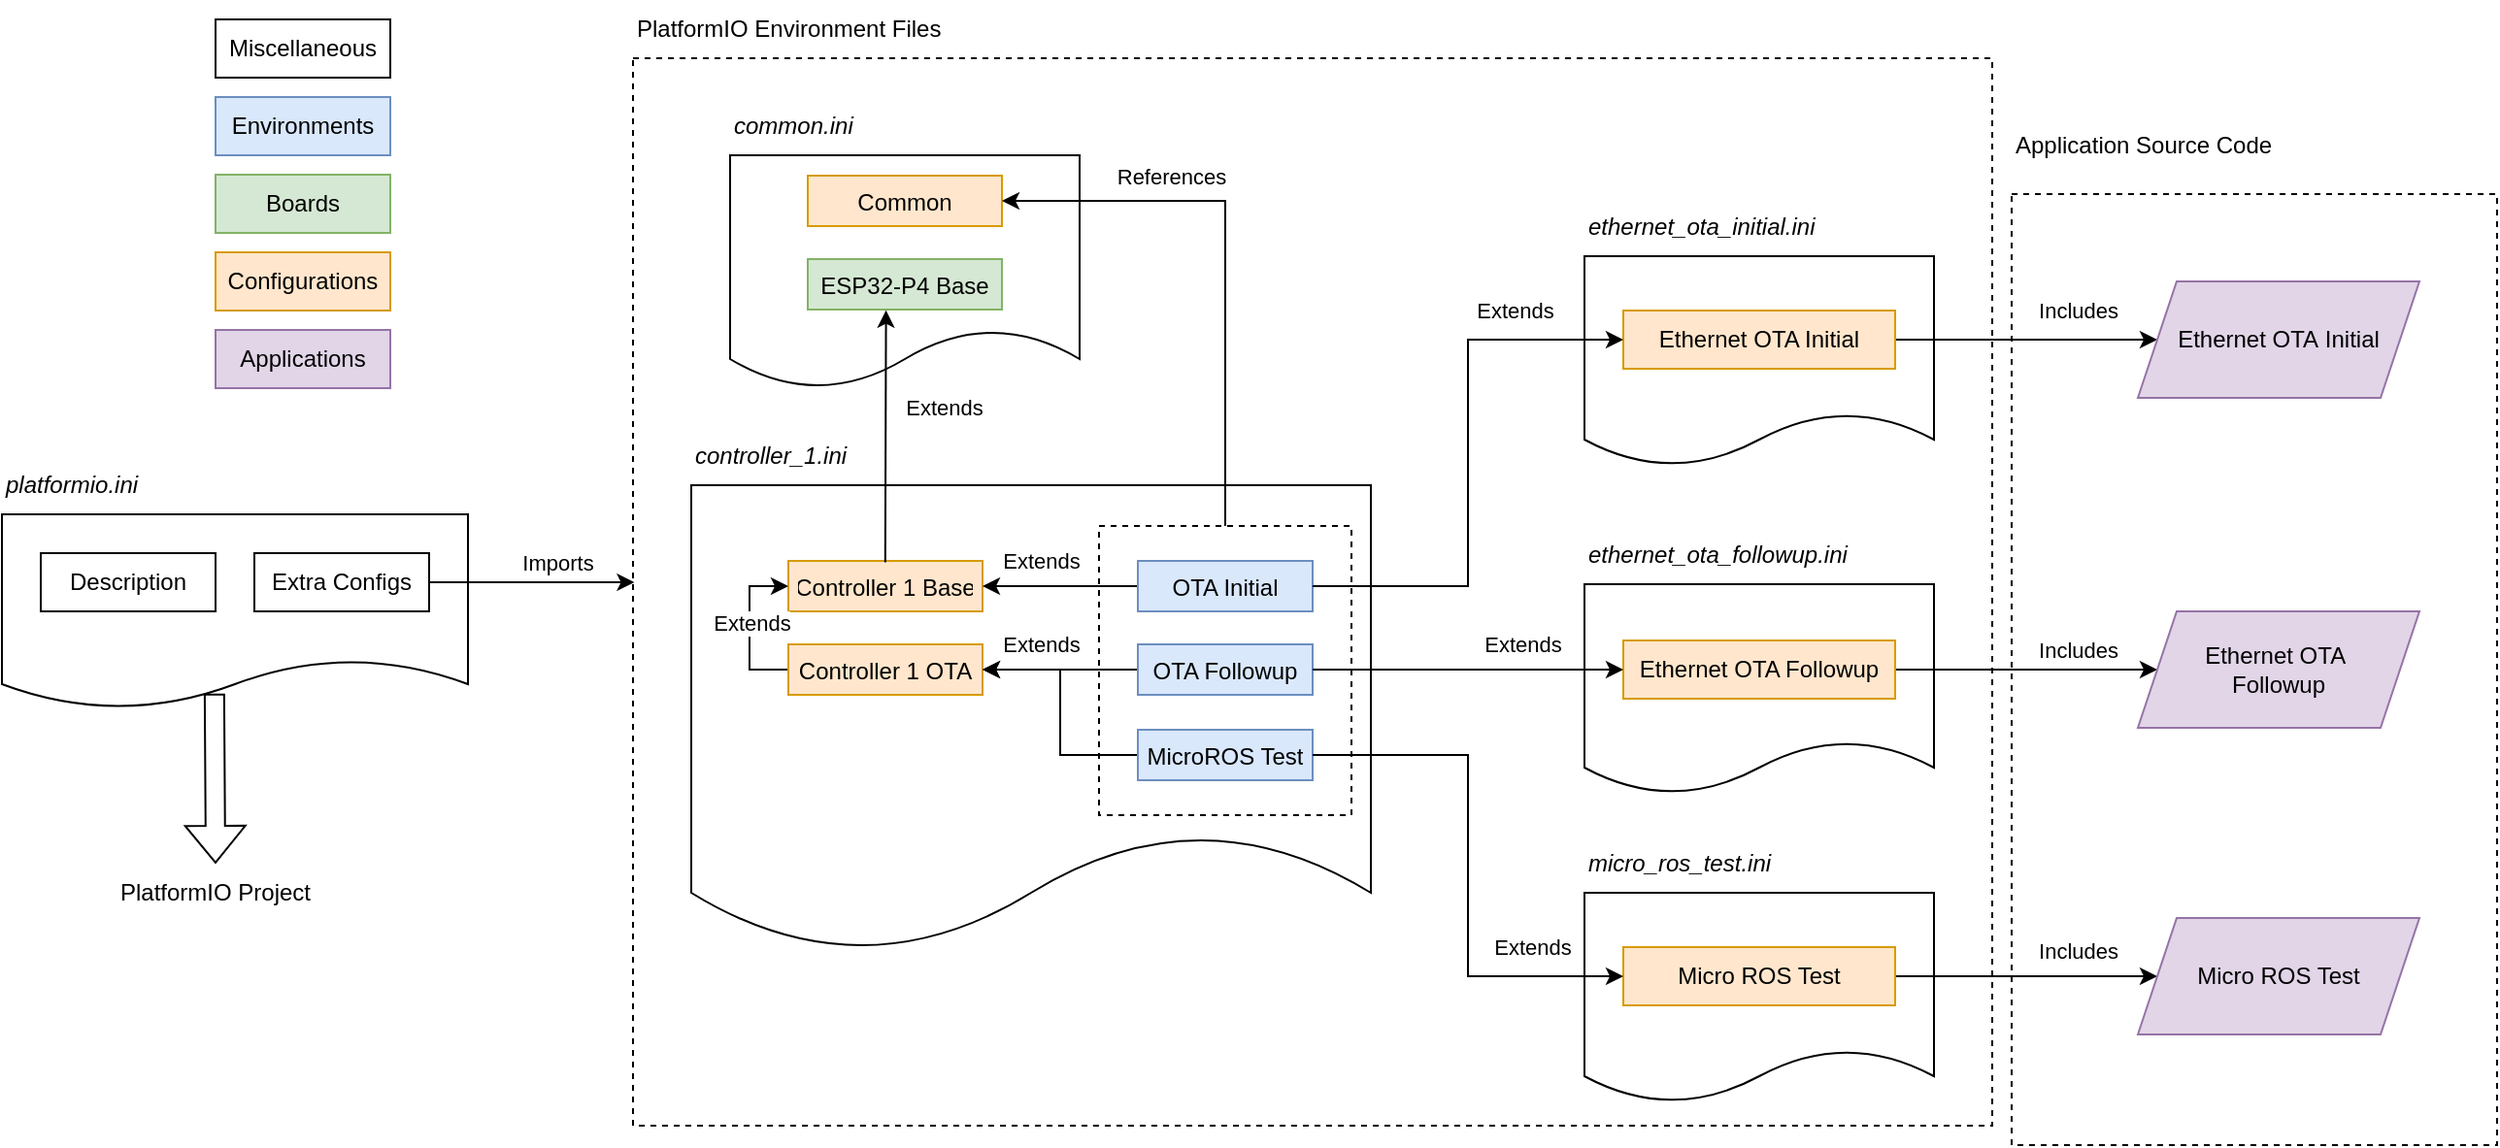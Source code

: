 <mxfile version="24.2.5" type="device">
  <diagram id="C5RBs43oDa-KdzZeNtuy" name="Page-1">
    <mxGraphModel dx="1562" dy="909" grid="1" gridSize="10" guides="1" tooltips="1" connect="1" arrows="1" fold="1" page="1" pageScale="1" pageWidth="1600" pageHeight="900" math="0" shadow="0">
      <root>
        <mxCell id="WIyWlLk6GJQsqaUBKTNV-0" />
        <mxCell id="WIyWlLk6GJQsqaUBKTNV-1" parent="WIyWlLk6GJQsqaUBKTNV-0" />
        <mxCell id="8PWBaJQ2w47DuJXOB8TB-170" value="" style="rounded=0;whiteSpace=wrap;html=1;fillColor=none;dashed=1;" parent="WIyWlLk6GJQsqaUBKTNV-1" vertex="1">
          <mxGeometry x="480" y="190" width="700" height="550" as="geometry" />
        </mxCell>
        <mxCell id="8PWBaJQ2w47DuJXOB8TB-177" value="" style="rounded=0;whiteSpace=wrap;html=1;fillColor=none;dashed=1;" parent="WIyWlLk6GJQsqaUBKTNV-1" vertex="1">
          <mxGeometry x="1190" y="260" width="250" height="490" as="geometry" />
        </mxCell>
        <mxCell id="8PWBaJQ2w47DuJXOB8TB-67" value="Environments" style="rounded=0;whiteSpace=wrap;html=1;fillColor=#dae8fc;strokeColor=#6c8ebf;" parent="WIyWlLk6GJQsqaUBKTNV-1" vertex="1">
          <mxGeometry x="265" y="210" width="90" height="30" as="geometry" />
        </mxCell>
        <mxCell id="8PWBaJQ2w47DuJXOB8TB-68" value="Boards" style="rounded=0;whiteSpace=wrap;html=1;fillColor=#d5e8d4;strokeColor=#82b366;" parent="WIyWlLk6GJQsqaUBKTNV-1" vertex="1">
          <mxGeometry x="265" y="250" width="90" height="30" as="geometry" />
        </mxCell>
        <mxCell id="8PWBaJQ2w47DuJXOB8TB-69" value="Configurations" style="rounded=0;whiteSpace=wrap;html=1;fillColor=#ffe6cc;strokeColor=#d79b00;" parent="WIyWlLk6GJQsqaUBKTNV-1" vertex="1">
          <mxGeometry x="265" y="290" width="90" height="30" as="geometry" />
        </mxCell>
        <mxCell id="8PWBaJQ2w47DuJXOB8TB-70" value="Miscellaneous" style="rounded=0;whiteSpace=wrap;html=1;" parent="WIyWlLk6GJQsqaUBKTNV-1" vertex="1">
          <mxGeometry x="265" y="170" width="90" height="30" as="geometry" />
        </mxCell>
        <mxCell id="8PWBaJQ2w47DuJXOB8TB-93" value="" style="shape=document;whiteSpace=wrap;html=1;boundedLbl=1;size=0.25;" parent="WIyWlLk6GJQsqaUBKTNV-1" vertex="1">
          <mxGeometry x="510" y="410" width="350" height="240" as="geometry" />
        </mxCell>
        <mxCell id="8PWBaJQ2w47DuJXOB8TB-94" value="Controller 1 Base" style="text;align=center;verticalAlign=top;spacingLeft=4;spacingRight=4;overflow=hidden;rotatable=0;points=[[0,0.5],[1,0.5]];portConstraint=eastwest;fillColor=#ffe6cc;strokeColor=#d79b00;" parent="WIyWlLk6GJQsqaUBKTNV-1" vertex="1">
          <mxGeometry x="560" y="449" width="100" height="26" as="geometry" />
        </mxCell>
        <mxCell id="8PWBaJQ2w47DuJXOB8TB-96" style="edgeStyle=orthogonalEdgeStyle;rounded=0;orthogonalLoop=1;jettySize=auto;html=1;exitX=0;exitY=0.5;exitDx=0;exitDy=0;entryX=0;entryY=0.5;entryDx=0;entryDy=0;" parent="WIyWlLk6GJQsqaUBKTNV-1" source="8PWBaJQ2w47DuJXOB8TB-95" target="8PWBaJQ2w47DuJXOB8TB-94" edge="1">
          <mxGeometry relative="1" as="geometry" />
        </mxCell>
        <mxCell id="8PWBaJQ2w47DuJXOB8TB-97" value="Extends" style="edgeLabel;html=1;align=center;verticalAlign=middle;resizable=0;points=[];" parent="8PWBaJQ2w47DuJXOB8TB-96" vertex="1" connectable="0">
          <mxGeometry x="0.072" y="-1" relative="1" as="geometry">
            <mxPoint as="offset" />
          </mxGeometry>
        </mxCell>
        <mxCell id="8PWBaJQ2w47DuJXOB8TB-95" value="Controller 1 OTA" style="text;align=center;verticalAlign=top;spacingLeft=4;spacingRight=4;overflow=hidden;rotatable=0;points=[[0,0.5],[1,0.5]];portConstraint=eastwest;fillColor=#ffe6cc;strokeColor=#d79b00;" parent="WIyWlLk6GJQsqaUBKTNV-1" vertex="1">
          <mxGeometry x="560" y="492" width="100" height="26" as="geometry" />
        </mxCell>
        <mxCell id="8PWBaJQ2w47DuJXOB8TB-100" style="edgeStyle=orthogonalEdgeStyle;rounded=0;orthogonalLoop=1;jettySize=auto;html=1;exitX=0;exitY=0.5;exitDx=0;exitDy=0;entryX=1;entryY=0.5;entryDx=0;entryDy=0;" parent="WIyWlLk6GJQsqaUBKTNV-1" source="8PWBaJQ2w47DuJXOB8TB-98" target="8PWBaJQ2w47DuJXOB8TB-95" edge="1">
          <mxGeometry relative="1" as="geometry" />
        </mxCell>
        <mxCell id="8PWBaJQ2w47DuJXOB8TB-98" value="MicroROS Test" style="text;align=center;verticalAlign=top;spacingLeft=4;spacingRight=4;overflow=hidden;rotatable=0;points=[[0,0.5],[1,0.5]];portConstraint=eastwest;fillColor=#dae8fc;strokeColor=#6c8ebf;" parent="WIyWlLk6GJQsqaUBKTNV-1" vertex="1">
          <mxGeometry x="740" y="536" width="90" height="26" as="geometry" />
        </mxCell>
        <mxCell id="8PWBaJQ2w47DuJXOB8TB-101" style="edgeStyle=orthogonalEdgeStyle;rounded=0;orthogonalLoop=1;jettySize=auto;html=1;exitX=0;exitY=0.5;exitDx=0;exitDy=0;entryX=1;entryY=0.5;entryDx=0;entryDy=0;" parent="WIyWlLk6GJQsqaUBKTNV-1" source="8PWBaJQ2w47DuJXOB8TB-99" target="8PWBaJQ2w47DuJXOB8TB-95" edge="1">
          <mxGeometry relative="1" as="geometry" />
        </mxCell>
        <mxCell id="8PWBaJQ2w47DuJXOB8TB-102" value="Extends" style="edgeLabel;html=1;align=center;verticalAlign=middle;resizable=0;points=[];" parent="8PWBaJQ2w47DuJXOB8TB-101" vertex="1" connectable="0">
          <mxGeometry x="0.232" y="-2" relative="1" as="geometry">
            <mxPoint x="-1" y="-11" as="offset" />
          </mxGeometry>
        </mxCell>
        <mxCell id="8PWBaJQ2w47DuJXOB8TB-99" value="OTA Followup" style="text;align=center;verticalAlign=top;spacingLeft=4;spacingRight=4;overflow=hidden;rotatable=0;points=[[0,0.5],[1,0.5]];portConstraint=eastwest;fillColor=#dae8fc;strokeColor=#6c8ebf;" parent="WIyWlLk6GJQsqaUBKTNV-1" vertex="1">
          <mxGeometry x="740" y="492" width="90" height="26" as="geometry" />
        </mxCell>
        <mxCell id="8PWBaJQ2w47DuJXOB8TB-104" style="edgeStyle=orthogonalEdgeStyle;rounded=0;orthogonalLoop=1;jettySize=auto;html=1;exitX=0;exitY=0.5;exitDx=0;exitDy=0;entryX=1;entryY=0.5;entryDx=0;entryDy=0;" parent="WIyWlLk6GJQsqaUBKTNV-1" source="8PWBaJQ2w47DuJXOB8TB-103" target="8PWBaJQ2w47DuJXOB8TB-94" edge="1">
          <mxGeometry relative="1" as="geometry" />
        </mxCell>
        <mxCell id="8PWBaJQ2w47DuJXOB8TB-105" value="Extends" style="edgeLabel;html=1;align=center;verticalAlign=middle;resizable=0;points=[];" parent="8PWBaJQ2w47DuJXOB8TB-104" vertex="1" connectable="0">
          <mxGeometry x="-0.054" y="-1" relative="1" as="geometry">
            <mxPoint x="-12" y="-12" as="offset" />
          </mxGeometry>
        </mxCell>
        <mxCell id="8PWBaJQ2w47DuJXOB8TB-103" value="OTA Initial" style="text;align=center;verticalAlign=top;spacingLeft=4;spacingRight=4;overflow=hidden;rotatable=0;points=[[0,0.5],[1,0.5]];portConstraint=eastwest;fillColor=#dae8fc;strokeColor=#6c8ebf;" parent="WIyWlLk6GJQsqaUBKTNV-1" vertex="1">
          <mxGeometry x="740" y="449" width="90" height="26" as="geometry" />
        </mxCell>
        <mxCell id="8PWBaJQ2w47DuJXOB8TB-106" value="&lt;i&gt;controller_1.ini&lt;/i&gt;" style="text;html=1;align=left;verticalAlign=middle;whiteSpace=wrap;rounded=0;" parent="WIyWlLk6GJQsqaUBKTNV-1" vertex="1">
          <mxGeometry x="510" y="380" width="90" height="30" as="geometry" />
        </mxCell>
        <mxCell id="8PWBaJQ2w47DuJXOB8TB-108" value="" style="shape=document;whiteSpace=wrap;html=1;boundedLbl=1;size=0.25;" parent="WIyWlLk6GJQsqaUBKTNV-1" vertex="1">
          <mxGeometry x="155" y="425" width="240" height="100" as="geometry" />
        </mxCell>
        <mxCell id="8PWBaJQ2w47DuJXOB8TB-109" value="&lt;i&gt;platformio.ini&lt;/i&gt;" style="text;html=1;align=left;verticalAlign=middle;whiteSpace=wrap;rounded=0;" parent="WIyWlLk6GJQsqaUBKTNV-1" vertex="1">
          <mxGeometry x="155" y="395" width="90" height="30" as="geometry" />
        </mxCell>
        <mxCell id="8PWBaJQ2w47DuJXOB8TB-110" value="Description" style="rounded=0;whiteSpace=wrap;html=1;" parent="WIyWlLk6GJQsqaUBKTNV-1" vertex="1">
          <mxGeometry x="175" y="445" width="90" height="30" as="geometry" />
        </mxCell>
        <mxCell id="8PWBaJQ2w47DuJXOB8TB-111" value="Extra Configs" style="rounded=0;whiteSpace=wrap;html=1;" parent="WIyWlLk6GJQsqaUBKTNV-1" vertex="1">
          <mxGeometry x="285" y="445" width="90" height="30" as="geometry" />
        </mxCell>
        <mxCell id="8PWBaJQ2w47DuJXOB8TB-114" value="Applications" style="rounded=0;whiteSpace=wrap;html=1;fillColor=#e1d5e7;strokeColor=#9673a6;" parent="WIyWlLk6GJQsqaUBKTNV-1" vertex="1">
          <mxGeometry x="265" y="330" width="90" height="30" as="geometry" />
        </mxCell>
        <mxCell id="8PWBaJQ2w47DuJXOB8TB-143" value="" style="shape=document;whiteSpace=wrap;html=1;boundedLbl=1;size=0.25;" parent="WIyWlLk6GJQsqaUBKTNV-1" vertex="1">
          <mxGeometry x="970" y="292" width="180" height="108" as="geometry" />
        </mxCell>
        <mxCell id="8PWBaJQ2w47DuJXOB8TB-156" value="&lt;i&gt;ethernet_ota_initial.ini&lt;/i&gt;" style="text;html=1;align=left;verticalAlign=middle;whiteSpace=wrap;rounded=0;" parent="WIyWlLk6GJQsqaUBKTNV-1" vertex="1">
          <mxGeometry x="970" y="262" width="150" height="30" as="geometry" />
        </mxCell>
        <mxCell id="8PWBaJQ2w47DuJXOB8TB-180" style="edgeStyle=orthogonalEdgeStyle;rounded=0;orthogonalLoop=1;jettySize=auto;html=1;exitX=1;exitY=0.5;exitDx=0;exitDy=0;entryX=0;entryY=0.5;entryDx=0;entryDy=0;" parent="WIyWlLk6GJQsqaUBKTNV-1" source="8PWBaJQ2w47DuJXOB8TB-157" target="1KCqlggKn9DZhU6jMKvM-0" edge="1">
          <mxGeometry relative="1" as="geometry">
            <mxPoint x="1260" y="335" as="targetPoint" />
          </mxGeometry>
        </mxCell>
        <mxCell id="8PWBaJQ2w47DuJXOB8TB-181" value="Includes" style="edgeLabel;html=1;align=center;verticalAlign=middle;resizable=0;points=[];" parent="8PWBaJQ2w47DuJXOB8TB-180" vertex="1" connectable="0">
          <mxGeometry x="0.28" y="1" relative="1" as="geometry">
            <mxPoint x="7" y="-14" as="offset" />
          </mxGeometry>
        </mxCell>
        <mxCell id="8PWBaJQ2w47DuJXOB8TB-157" value="Ethernet OTA Initial" style="rounded=0;whiteSpace=wrap;html=1;fillColor=#ffe6cc;strokeColor=#d79b00;" parent="WIyWlLk6GJQsqaUBKTNV-1" vertex="1">
          <mxGeometry x="990" y="320" width="140" height="30" as="geometry" />
        </mxCell>
        <mxCell id="8PWBaJQ2w47DuJXOB8TB-158" style="edgeStyle=orthogonalEdgeStyle;rounded=0;orthogonalLoop=1;jettySize=auto;html=1;exitX=1;exitY=0.5;exitDx=0;exitDy=0;entryX=0;entryY=0.5;entryDx=0;entryDy=0;" parent="WIyWlLk6GJQsqaUBKTNV-1" source="8PWBaJQ2w47DuJXOB8TB-103" target="8PWBaJQ2w47DuJXOB8TB-157" edge="1">
          <mxGeometry relative="1" as="geometry" />
        </mxCell>
        <mxCell id="8PWBaJQ2w47DuJXOB8TB-159" value="Extends" style="edgeLabel;html=1;align=center;verticalAlign=middle;resizable=0;points=[];" parent="8PWBaJQ2w47DuJXOB8TB-158" vertex="1" connectable="0">
          <mxGeometry x="0.69" y="1" relative="1" as="geometry">
            <mxPoint x="-12" y="-14" as="offset" />
          </mxGeometry>
        </mxCell>
        <mxCell id="8PWBaJQ2w47DuJXOB8TB-160" value="" style="shape=document;whiteSpace=wrap;html=1;boundedLbl=1;size=0.25;" parent="WIyWlLk6GJQsqaUBKTNV-1" vertex="1">
          <mxGeometry x="970" y="461" width="180" height="108" as="geometry" />
        </mxCell>
        <mxCell id="8PWBaJQ2w47DuJXOB8TB-161" value="&lt;i&gt;ethernet_ota_followup.ini&lt;/i&gt;" style="text;html=1;align=left;verticalAlign=middle;whiteSpace=wrap;rounded=0;" parent="WIyWlLk6GJQsqaUBKTNV-1" vertex="1">
          <mxGeometry x="970" y="431" width="150" height="30" as="geometry" />
        </mxCell>
        <mxCell id="8PWBaJQ2w47DuJXOB8TB-186" style="edgeStyle=orthogonalEdgeStyle;rounded=0;orthogonalLoop=1;jettySize=auto;html=1;exitX=1;exitY=0.5;exitDx=0;exitDy=0;entryX=0;entryY=0.5;entryDx=0;entryDy=0;" parent="WIyWlLk6GJQsqaUBKTNV-1" source="8PWBaJQ2w47DuJXOB8TB-162" target="1KCqlggKn9DZhU6jMKvM-1" edge="1">
          <mxGeometry relative="1" as="geometry">
            <mxPoint x="1260" y="505" as="targetPoint" />
          </mxGeometry>
        </mxCell>
        <mxCell id="8PWBaJQ2w47DuJXOB8TB-187" value="Includes" style="edgeLabel;html=1;align=center;verticalAlign=middle;resizable=0;points=[];" parent="8PWBaJQ2w47DuJXOB8TB-186" vertex="1" connectable="0">
          <mxGeometry x="0.344" y="3" relative="1" as="geometry">
            <mxPoint x="3" y="-7" as="offset" />
          </mxGeometry>
        </mxCell>
        <mxCell id="8PWBaJQ2w47DuJXOB8TB-162" value="Ethernet OTA Followup" style="rounded=0;whiteSpace=wrap;html=1;fillColor=#ffe6cc;strokeColor=#d79b00;" parent="WIyWlLk6GJQsqaUBKTNV-1" vertex="1">
          <mxGeometry x="990" y="490" width="140" height="30" as="geometry" />
        </mxCell>
        <mxCell id="8PWBaJQ2w47DuJXOB8TB-163" style="edgeStyle=orthogonalEdgeStyle;rounded=0;orthogonalLoop=1;jettySize=auto;html=1;exitX=1;exitY=0.5;exitDx=0;exitDy=0;entryX=0;entryY=0.5;entryDx=0;entryDy=0;" parent="WIyWlLk6GJQsqaUBKTNV-1" source="8PWBaJQ2w47DuJXOB8TB-99" target="8PWBaJQ2w47DuJXOB8TB-162" edge="1">
          <mxGeometry relative="1" as="geometry" />
        </mxCell>
        <mxCell id="8PWBaJQ2w47DuJXOB8TB-164" value="Extends" style="edgeLabel;html=1;align=center;verticalAlign=middle;resizable=0;points=[];" parent="8PWBaJQ2w47DuJXOB8TB-163" vertex="1" connectable="0">
          <mxGeometry x="0.28" y="1" relative="1" as="geometry">
            <mxPoint x="5" y="-12" as="offset" />
          </mxGeometry>
        </mxCell>
        <mxCell id="8PWBaJQ2w47DuJXOB8TB-165" value="" style="shape=document;whiteSpace=wrap;html=1;boundedLbl=1;size=0.25;" parent="WIyWlLk6GJQsqaUBKTNV-1" vertex="1">
          <mxGeometry x="970" y="620" width="180" height="108" as="geometry" />
        </mxCell>
        <mxCell id="8PWBaJQ2w47DuJXOB8TB-166" value="&lt;i&gt;micro_ros_test.ini&lt;/i&gt;" style="text;html=1;align=left;verticalAlign=middle;whiteSpace=wrap;rounded=0;" parent="WIyWlLk6GJQsqaUBKTNV-1" vertex="1">
          <mxGeometry x="970" y="590" width="150" height="30" as="geometry" />
        </mxCell>
        <mxCell id="8PWBaJQ2w47DuJXOB8TB-185" style="edgeStyle=orthogonalEdgeStyle;rounded=0;orthogonalLoop=1;jettySize=auto;html=1;exitX=1;exitY=0.5;exitDx=0;exitDy=0;entryX=0;entryY=0.5;entryDx=0;entryDy=0;" parent="WIyWlLk6GJQsqaUBKTNV-1" source="8PWBaJQ2w47DuJXOB8TB-167" target="1KCqlggKn9DZhU6jMKvM-3" edge="1">
          <mxGeometry relative="1" as="geometry">
            <mxPoint x="1260" y="663" as="targetPoint" />
          </mxGeometry>
        </mxCell>
        <mxCell id="8PWBaJQ2w47DuJXOB8TB-188" value="Includes" style="edgeLabel;html=1;align=center;verticalAlign=middle;resizable=0;points=[];" parent="8PWBaJQ2w47DuJXOB8TB-185" vertex="1" connectable="0">
          <mxGeometry x="0.6" y="3" relative="1" as="geometry">
            <mxPoint x="-14" y="-10" as="offset" />
          </mxGeometry>
        </mxCell>
        <mxCell id="8PWBaJQ2w47DuJXOB8TB-167" value="Micro ROS Test" style="rounded=0;whiteSpace=wrap;html=1;fillColor=#ffe6cc;strokeColor=#d79b00;" parent="WIyWlLk6GJQsqaUBKTNV-1" vertex="1">
          <mxGeometry x="990" y="648" width="140" height="30" as="geometry" />
        </mxCell>
        <mxCell id="8PWBaJQ2w47DuJXOB8TB-168" style="edgeStyle=orthogonalEdgeStyle;rounded=0;orthogonalLoop=1;jettySize=auto;html=1;exitX=1;exitY=0.5;exitDx=0;exitDy=0;entryX=0;entryY=0.5;entryDx=0;entryDy=0;" parent="WIyWlLk6GJQsqaUBKTNV-1" source="8PWBaJQ2w47DuJXOB8TB-98" target="8PWBaJQ2w47DuJXOB8TB-167" edge="1">
          <mxGeometry relative="1" as="geometry" />
        </mxCell>
        <mxCell id="8PWBaJQ2w47DuJXOB8TB-169" value="Extends" style="edgeLabel;html=1;align=center;verticalAlign=middle;resizable=0;points=[];" parent="8PWBaJQ2w47DuJXOB8TB-168" vertex="1" connectable="0">
          <mxGeometry x="0.709" y="3" relative="1" as="geometry">
            <mxPoint x="-7" y="-12" as="offset" />
          </mxGeometry>
        </mxCell>
        <mxCell id="8PWBaJQ2w47DuJXOB8TB-171" value="PlatformIO Environment Files" style="text;html=1;align=left;verticalAlign=middle;whiteSpace=wrap;rounded=0;" parent="WIyWlLk6GJQsqaUBKTNV-1" vertex="1">
          <mxGeometry x="480" y="160" width="170" height="30" as="geometry" />
        </mxCell>
        <mxCell id="8PWBaJQ2w47DuJXOB8TB-172" style="edgeStyle=orthogonalEdgeStyle;rounded=0;orthogonalLoop=1;jettySize=auto;html=1;exitX=1;exitY=0.5;exitDx=0;exitDy=0;entryX=0.001;entryY=0.491;entryDx=0;entryDy=0;entryPerimeter=0;" parent="WIyWlLk6GJQsqaUBKTNV-1" source="8PWBaJQ2w47DuJXOB8TB-111" target="8PWBaJQ2w47DuJXOB8TB-170" edge="1">
          <mxGeometry relative="1" as="geometry" />
        </mxCell>
        <mxCell id="8PWBaJQ2w47DuJXOB8TB-173" value="Imports" style="edgeLabel;html=1;align=center;verticalAlign=middle;resizable=0;points=[];" parent="8PWBaJQ2w47DuJXOB8TB-172" vertex="1" connectable="0">
          <mxGeometry x="0.265" y="-1" relative="1" as="geometry">
            <mxPoint x="-1" y="-11" as="offset" />
          </mxGeometry>
        </mxCell>
        <mxCell id="8PWBaJQ2w47DuJXOB8TB-174" value="" style="rounded=0;whiteSpace=wrap;html=1;fillColor=none;dashed=1;strokeColor=#000000;" parent="WIyWlLk6GJQsqaUBKTNV-1" vertex="1">
          <mxGeometry x="720" y="431" width="130" height="149" as="geometry" />
        </mxCell>
        <mxCell id="8PWBaJQ2w47DuJXOB8TB-178" value="Application Source Code" style="text;html=1;align=left;verticalAlign=middle;whiteSpace=wrap;rounded=0;" parent="WIyWlLk6GJQsqaUBKTNV-1" vertex="1">
          <mxGeometry x="1190" y="220" width="170" height="30" as="geometry" />
        </mxCell>
        <mxCell id="8PWBaJQ2w47DuJXOB8TB-189" value="" style="shape=flexArrow;endArrow=classic;html=1;rounded=0;exitX=0.456;exitY=0.924;exitDx=0;exitDy=0;exitPerimeter=0;entryX=0.5;entryY=0;entryDx=0;entryDy=0;" parent="WIyWlLk6GJQsqaUBKTNV-1" source="8PWBaJQ2w47DuJXOB8TB-108" target="8PWBaJQ2w47DuJXOB8TB-190" edge="1">
          <mxGeometry width="50" height="50" relative="1" as="geometry">
            <mxPoint x="755" y="445" as="sourcePoint" />
            <mxPoint x="264" y="595" as="targetPoint" />
          </mxGeometry>
        </mxCell>
        <mxCell id="8PWBaJQ2w47DuJXOB8TB-190" value="&amp;nbsp;PlatformIO Project&amp;nbsp;" style="text;html=1;align=center;verticalAlign=middle;whiteSpace=wrap;rounded=0;" parent="WIyWlLk6GJQsqaUBKTNV-1" vertex="1">
          <mxGeometry x="205" y="605" width="120" height="30" as="geometry" />
        </mxCell>
        <mxCell id="8PWBaJQ2w47DuJXOB8TB-193" value="" style="shape=document;whiteSpace=wrap;html=1;boundedLbl=1;size=0.25;" parent="WIyWlLk6GJQsqaUBKTNV-1" vertex="1">
          <mxGeometry x="530" y="240" width="180" height="120" as="geometry" />
        </mxCell>
        <mxCell id="8PWBaJQ2w47DuJXOB8TB-194" value="Common" style="text;align=center;verticalAlign=top;spacingLeft=4;spacingRight=4;overflow=hidden;rotatable=0;points=[[0,0.5],[1,0.5]];portConstraint=eastwest;fillColor=#ffe6cc;strokeColor=#d79b00;" parent="WIyWlLk6GJQsqaUBKTNV-1" vertex="1">
          <mxGeometry x="570" y="250.5" width="100" height="26" as="geometry" />
        </mxCell>
        <mxCell id="8PWBaJQ2w47DuJXOB8TB-197" value="ESP32-P4 Base" style="text;align=center;verticalAlign=top;spacingLeft=4;spacingRight=4;overflow=hidden;rotatable=0;points=[[0,0.5],[1,0.5]];portConstraint=eastwest;fillColor=#d5e8d4;strokeColor=#82b366;" parent="WIyWlLk6GJQsqaUBKTNV-1" vertex="1">
          <mxGeometry x="570" y="293.5" width="100" height="26" as="geometry" />
        </mxCell>
        <mxCell id="8PWBaJQ2w47DuJXOB8TB-206" value="&lt;i&gt;common.ini&lt;/i&gt;" style="text;html=1;align=left;verticalAlign=middle;whiteSpace=wrap;rounded=0;" parent="WIyWlLk6GJQsqaUBKTNV-1" vertex="1">
          <mxGeometry x="530" y="210" width="90" height="30" as="geometry" />
        </mxCell>
        <mxCell id="8PWBaJQ2w47DuJXOB8TB-208" value="" style="endArrow=classic;html=1;rounded=0;exitX=0.499;exitY=0.029;exitDx=0;exitDy=0;exitPerimeter=0;entryX=0.403;entryY=1.014;entryDx=0;entryDy=0;entryPerimeter=0;" parent="WIyWlLk6GJQsqaUBKTNV-1" source="8PWBaJQ2w47DuJXOB8TB-94" target="8PWBaJQ2w47DuJXOB8TB-197" edge="1">
          <mxGeometry width="50" height="50" relative="1" as="geometry">
            <mxPoint x="610" y="420" as="sourcePoint" />
            <mxPoint x="660" y="370" as="targetPoint" />
          </mxGeometry>
        </mxCell>
        <mxCell id="8PWBaJQ2w47DuJXOB8TB-209" value="Extends" style="edgeLabel;html=1;align=center;verticalAlign=middle;resizable=0;points=[];" parent="8PWBaJQ2w47DuJXOB8TB-208" vertex="1" connectable="0">
          <mxGeometry x="0.323" y="2" relative="1" as="geometry">
            <mxPoint x="32" y="6" as="offset" />
          </mxGeometry>
        </mxCell>
        <mxCell id="8PWBaJQ2w47DuJXOB8TB-210" style="edgeStyle=orthogonalEdgeStyle;rounded=0;orthogonalLoop=1;jettySize=auto;html=1;exitX=0.5;exitY=0;exitDx=0;exitDy=0;entryX=1;entryY=0.5;entryDx=0;entryDy=0;" parent="WIyWlLk6GJQsqaUBKTNV-1" source="8PWBaJQ2w47DuJXOB8TB-174" target="8PWBaJQ2w47DuJXOB8TB-194" edge="1">
          <mxGeometry relative="1" as="geometry" />
        </mxCell>
        <mxCell id="8PWBaJQ2w47DuJXOB8TB-211" value="References" style="edgeLabel;html=1;align=center;verticalAlign=middle;resizable=0;points=[];" parent="8PWBaJQ2w47DuJXOB8TB-210" vertex="1" connectable="0">
          <mxGeometry x="0.385" y="-1" relative="1" as="geometry">
            <mxPoint y="-12" as="offset" />
          </mxGeometry>
        </mxCell>
        <mxCell id="1KCqlggKn9DZhU6jMKvM-0" value="Ethernet OTA&amp;nbsp;&lt;span style=&quot;background-color: initial;&quot;&gt;Initial&lt;/span&gt;" style="shape=parallelogram;perimeter=parallelogramPerimeter;whiteSpace=wrap;html=1;fixedSize=1;fillColor=#e1d5e7;strokeColor=#9673a6;" parent="WIyWlLk6GJQsqaUBKTNV-1" vertex="1">
          <mxGeometry x="1255" y="305" width="145" height="60" as="geometry" />
        </mxCell>
        <mxCell id="1KCqlggKn9DZhU6jMKvM-1" value="Ethernet OTA&amp;nbsp;&lt;div&gt;&lt;span style=&quot;background-color: initial;&quot;&gt;Followup&lt;/span&gt;&lt;/div&gt;" style="shape=parallelogram;perimeter=parallelogramPerimeter;whiteSpace=wrap;html=1;fixedSize=1;fillColor=#e1d5e7;strokeColor=#9673a6;" parent="WIyWlLk6GJQsqaUBKTNV-1" vertex="1">
          <mxGeometry x="1255" y="475" width="145" height="60" as="geometry" />
        </mxCell>
        <mxCell id="1KCqlggKn9DZhU6jMKvM-3" value="Micro ROS Test" style="shape=parallelogram;perimeter=parallelogramPerimeter;whiteSpace=wrap;html=1;fixedSize=1;fillColor=#e1d5e7;strokeColor=#9673a6;" parent="WIyWlLk6GJQsqaUBKTNV-1" vertex="1">
          <mxGeometry x="1255" y="633" width="145" height="60" as="geometry" />
        </mxCell>
      </root>
    </mxGraphModel>
  </diagram>
</mxfile>
